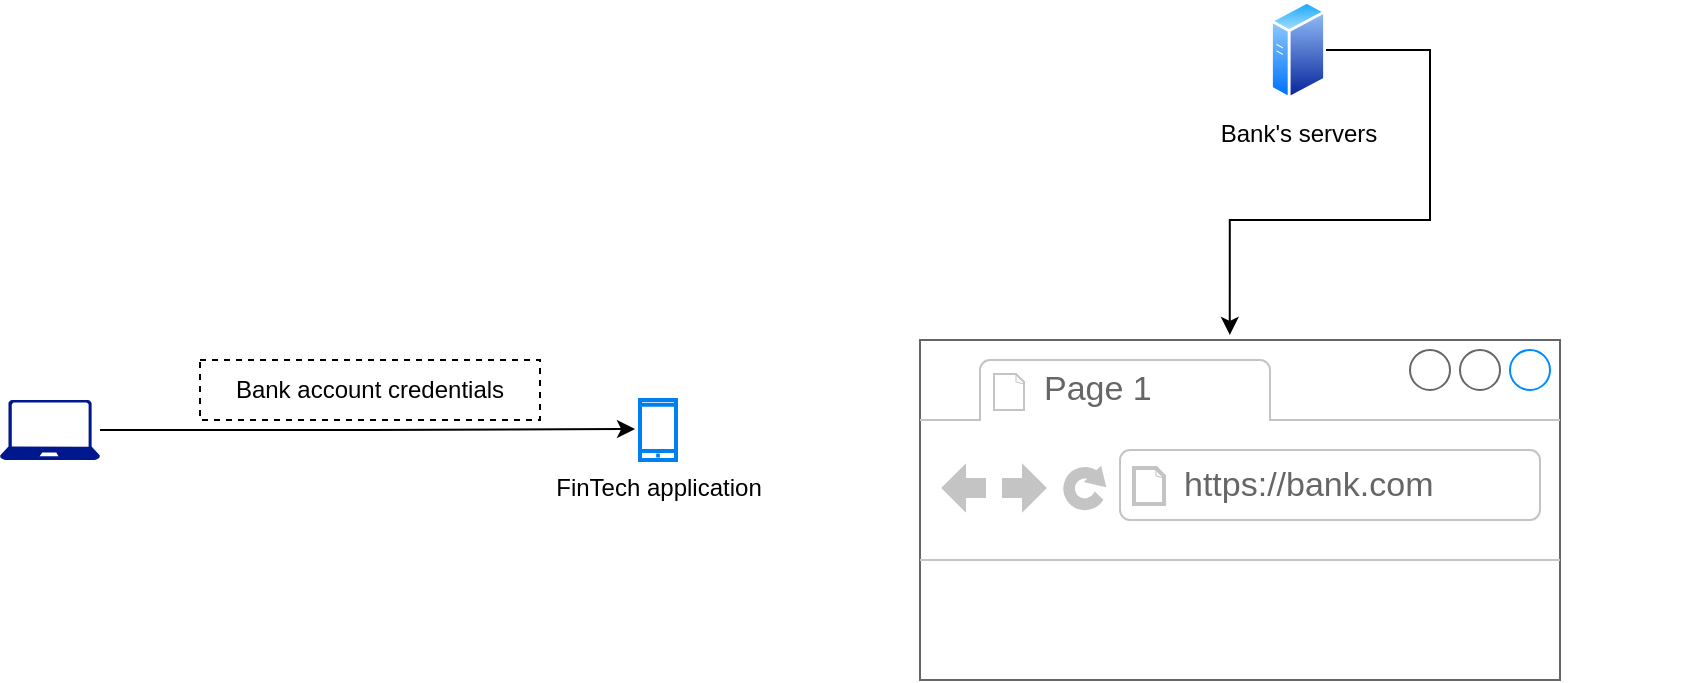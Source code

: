 <mxfile version="26.0.16">
  <diagram name="10.1" id="lkFxprdJkYamxbweEZGj">
    <mxGraphModel dx="1000" dy="565" grid="1" gridSize="10" guides="1" tooltips="1" connect="1" arrows="1" fold="1" page="1" pageScale="1" pageWidth="850" pageHeight="1100" math="0" shadow="0">
      <root>
        <mxCell id="0" />
        <mxCell id="1" parent="0" />
        <mxCell id="yzB2KYVp-gDp9_4tMVdA-3" value="" style="sketch=0;aspect=fixed;pointerEvents=1;shadow=0;dashed=0;html=1;strokeColor=none;labelPosition=center;verticalLabelPosition=bottom;verticalAlign=top;align=center;fillColor=#00188D;shape=mxgraph.azure.laptop" vertex="1" parent="1">
          <mxGeometry x="10" y="230" width="50" height="30" as="geometry" />
        </mxCell>
        <mxCell id="yzB2KYVp-gDp9_4tMVdA-5" value="Bank&#39;s servers" style="image;aspect=fixed;perimeter=ellipsePerimeter;html=1;align=center;shadow=0;dashed=0;spacingTop=3;image=img/lib/active_directory/generic_server.svg;" vertex="1" parent="1">
          <mxGeometry x="645" y="30" width="28.0" height="50" as="geometry" />
        </mxCell>
        <mxCell id="yzB2KYVp-gDp9_4tMVdA-6" value="FinTech application" style="html=1;verticalLabelPosition=bottom;align=center;labelBackgroundColor=#ffffff;verticalAlign=top;strokeWidth=2;strokeColor=#0080F0;shadow=0;dashed=0;shape=mxgraph.ios7.icons.smartphone;" vertex="1" parent="1">
          <mxGeometry x="330" y="230" width="18" height="30" as="geometry" />
        </mxCell>
        <mxCell id="yzB2KYVp-gDp9_4tMVdA-7" value="" style="strokeWidth=1;shadow=0;dashed=0;align=center;html=1;shape=mxgraph.mockup.containers.browserWindow;rSize=0;strokeColor=#666666;strokeColor2=#008cff;strokeColor3=#c4c4c4;mainText=,;recursiveResize=0;" vertex="1" parent="1">
          <mxGeometry x="470" y="200" width="320" height="170" as="geometry" />
        </mxCell>
        <mxCell id="yzB2KYVp-gDp9_4tMVdA-8" value="Page 1" style="strokeWidth=1;shadow=0;dashed=0;align=center;html=1;shape=mxgraph.mockup.containers.anchor;fontSize=17;fontColor=#666666;align=left;whiteSpace=wrap;" vertex="1" parent="yzB2KYVp-gDp9_4tMVdA-7">
          <mxGeometry x="60" y="12" width="110" height="26" as="geometry" />
        </mxCell>
        <mxCell id="yzB2KYVp-gDp9_4tMVdA-9" value="https://bank.com" style="strokeWidth=1;shadow=0;dashed=0;align=center;html=1;shape=mxgraph.mockup.containers.anchor;rSize=0;fontSize=17;fontColor=#666666;align=left;" vertex="1" parent="yzB2KYVp-gDp9_4tMVdA-7">
          <mxGeometry x="130" y="60" width="250" height="26" as="geometry" />
        </mxCell>
        <mxCell id="yzB2KYVp-gDp9_4tMVdA-10" style="edgeStyle=orthogonalEdgeStyle;rounded=0;orthogonalLoop=1;jettySize=auto;html=1;entryX=0.484;entryY=-0.015;entryDx=0;entryDy=0;entryPerimeter=0;" edge="1" parent="1" source="yzB2KYVp-gDp9_4tMVdA-5" target="yzB2KYVp-gDp9_4tMVdA-7">
          <mxGeometry relative="1" as="geometry">
            <Array as="points">
              <mxPoint x="725" y="55" />
              <mxPoint x="725" y="140" />
              <mxPoint x="625" y="140" />
            </Array>
          </mxGeometry>
        </mxCell>
        <mxCell id="yzB2KYVp-gDp9_4tMVdA-11" style="edgeStyle=orthogonalEdgeStyle;rounded=0;orthogonalLoop=1;jettySize=auto;html=1;entryX=-0.138;entryY=0.484;entryDx=0;entryDy=0;entryPerimeter=0;" edge="1" parent="1" source="yzB2KYVp-gDp9_4tMVdA-3" target="yzB2KYVp-gDp9_4tMVdA-6">
          <mxGeometry relative="1" as="geometry" />
        </mxCell>
        <mxCell id="yzB2KYVp-gDp9_4tMVdA-12" value="Bank account credentials" style="text;html=1;align=center;verticalAlign=middle;whiteSpace=wrap;rounded=0;strokeColor=default;dashed=1;" vertex="1" parent="1">
          <mxGeometry x="110" y="210" width="170" height="30" as="geometry" />
        </mxCell>
      </root>
    </mxGraphModel>
  </diagram>
</mxfile>
